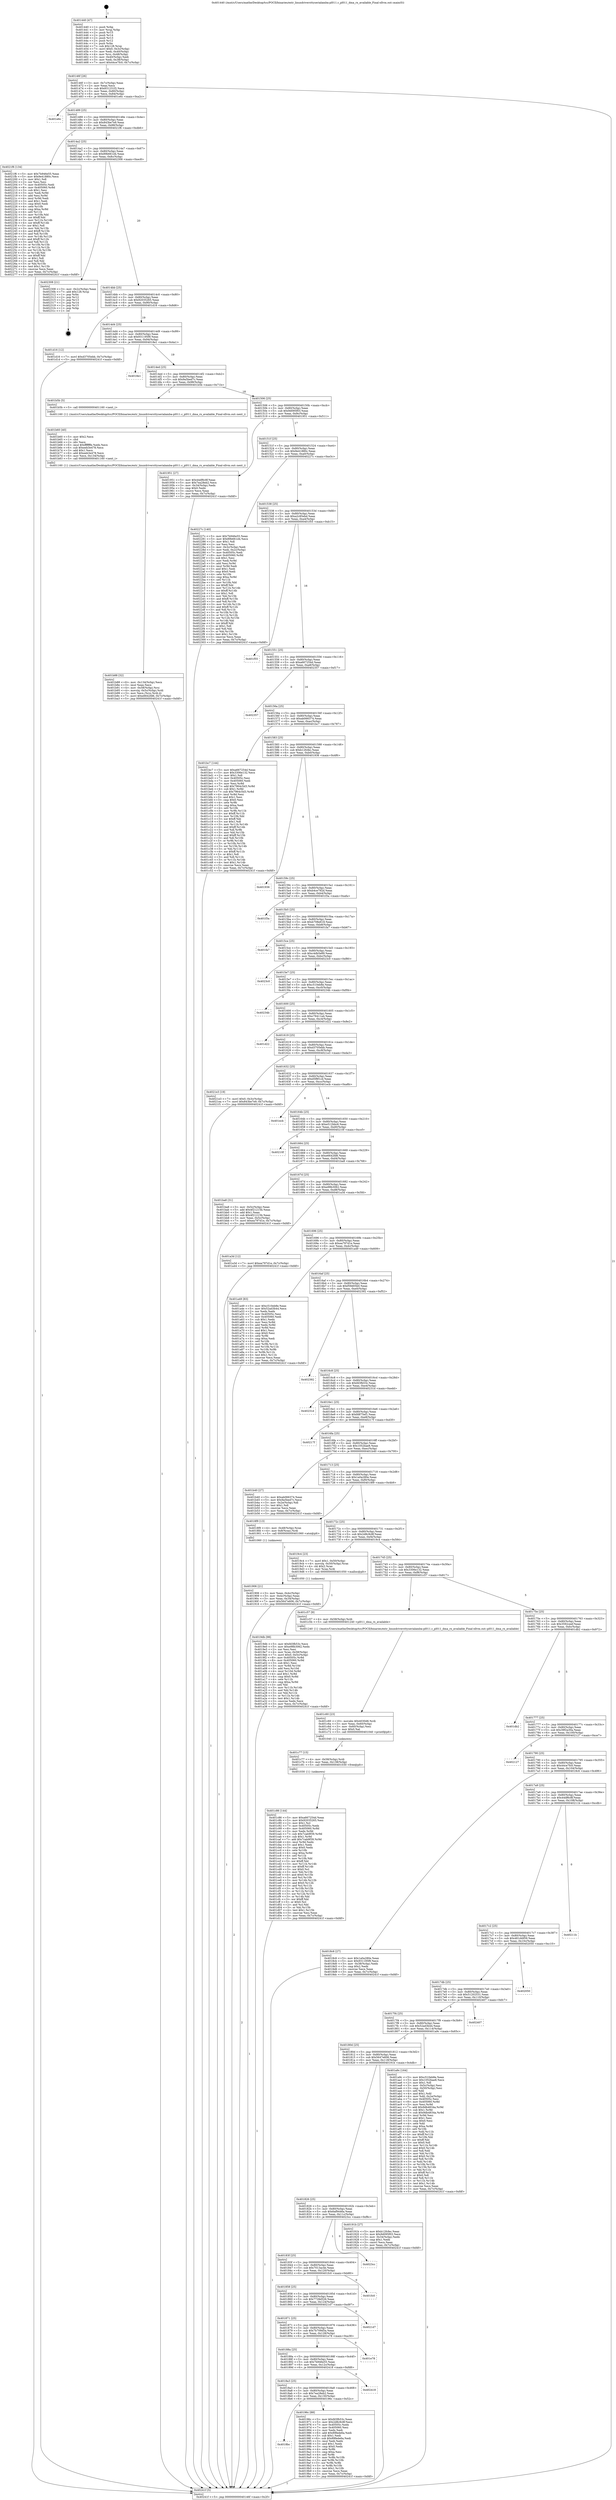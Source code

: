 digraph "0x401440" {
  label = "0x401440 (/mnt/c/Users/mathe/Desktop/tcc/POCII/binaries/extr_linuxdriversttyserialamba-pl011.c_pl011_dma_rx_available_Final-ollvm.out::main(0))"
  labelloc = "t"
  node[shape=record]

  Entry [label="",width=0.3,height=0.3,shape=circle,fillcolor=black,style=filled]
  "0x40146f" [label="{
     0x40146f [26]\l
     | [instrs]\l
     &nbsp;&nbsp;0x40146f \<+3\>: mov -0x7c(%rbp),%eax\l
     &nbsp;&nbsp;0x401472 \<+2\>: mov %eax,%ecx\l
     &nbsp;&nbsp;0x401474 \<+6\>: sub $0x831231f2,%ecx\l
     &nbsp;&nbsp;0x40147a \<+3\>: mov %eax,-0x80(%rbp)\l
     &nbsp;&nbsp;0x40147d \<+6\>: mov %ecx,-0x84(%rbp)\l
     &nbsp;&nbsp;0x401483 \<+6\>: je 0000000000401e6c \<main+0xa2c\>\l
  }"]
  "0x401e6c" [label="{
     0x401e6c\l
  }", style=dashed]
  "0x401489" [label="{
     0x401489 [25]\l
     | [instrs]\l
     &nbsp;&nbsp;0x401489 \<+5\>: jmp 000000000040148e \<main+0x4e\>\l
     &nbsp;&nbsp;0x40148e \<+3\>: mov -0x80(%rbp),%eax\l
     &nbsp;&nbsp;0x401491 \<+5\>: sub $0x843be7e9,%eax\l
     &nbsp;&nbsp;0x401496 \<+6\>: mov %eax,-0x88(%rbp)\l
     &nbsp;&nbsp;0x40149c \<+6\>: je 00000000004021f6 \<main+0xdb6\>\l
  }"]
  Exit [label="",width=0.3,height=0.3,shape=circle,fillcolor=black,style=filled,peripheries=2]
  "0x4021f6" [label="{
     0x4021f6 [134]\l
     | [instrs]\l
     &nbsp;&nbsp;0x4021f6 \<+5\>: mov $0x7b946e55,%eax\l
     &nbsp;&nbsp;0x4021fb \<+5\>: mov $0x9e41880c,%ecx\l
     &nbsp;&nbsp;0x402200 \<+2\>: mov $0x1,%dl\l
     &nbsp;&nbsp;0x402202 \<+2\>: xor %esi,%esi\l
     &nbsp;&nbsp;0x402204 \<+7\>: mov 0x40505c,%edi\l
     &nbsp;&nbsp;0x40220b \<+8\>: mov 0x405060,%r8d\l
     &nbsp;&nbsp;0x402213 \<+3\>: sub $0x1,%esi\l
     &nbsp;&nbsp;0x402216 \<+3\>: mov %edi,%r9d\l
     &nbsp;&nbsp;0x402219 \<+3\>: add %esi,%r9d\l
     &nbsp;&nbsp;0x40221c \<+4\>: imul %r9d,%edi\l
     &nbsp;&nbsp;0x402220 \<+3\>: and $0x1,%edi\l
     &nbsp;&nbsp;0x402223 \<+3\>: cmp $0x0,%edi\l
     &nbsp;&nbsp;0x402226 \<+4\>: sete %r10b\l
     &nbsp;&nbsp;0x40222a \<+4\>: cmp $0xa,%r8d\l
     &nbsp;&nbsp;0x40222e \<+4\>: setl %r11b\l
     &nbsp;&nbsp;0x402232 \<+3\>: mov %r10b,%bl\l
     &nbsp;&nbsp;0x402235 \<+3\>: xor $0xff,%bl\l
     &nbsp;&nbsp;0x402238 \<+3\>: mov %r11b,%r14b\l
     &nbsp;&nbsp;0x40223b \<+4\>: xor $0xff,%r14b\l
     &nbsp;&nbsp;0x40223f \<+3\>: xor $0x1,%dl\l
     &nbsp;&nbsp;0x402242 \<+3\>: mov %bl,%r15b\l
     &nbsp;&nbsp;0x402245 \<+4\>: and $0xff,%r15b\l
     &nbsp;&nbsp;0x402249 \<+3\>: and %dl,%r10b\l
     &nbsp;&nbsp;0x40224c \<+3\>: mov %r14b,%r12b\l
     &nbsp;&nbsp;0x40224f \<+4\>: and $0xff,%r12b\l
     &nbsp;&nbsp;0x402253 \<+3\>: and %dl,%r11b\l
     &nbsp;&nbsp;0x402256 \<+3\>: or %r10b,%r15b\l
     &nbsp;&nbsp;0x402259 \<+3\>: or %r11b,%r12b\l
     &nbsp;&nbsp;0x40225c \<+3\>: xor %r12b,%r15b\l
     &nbsp;&nbsp;0x40225f \<+3\>: or %r14b,%bl\l
     &nbsp;&nbsp;0x402262 \<+3\>: xor $0xff,%bl\l
     &nbsp;&nbsp;0x402265 \<+3\>: or $0x1,%dl\l
     &nbsp;&nbsp;0x402268 \<+2\>: and %dl,%bl\l
     &nbsp;&nbsp;0x40226a \<+3\>: or %bl,%r15b\l
     &nbsp;&nbsp;0x40226d \<+4\>: test $0x1,%r15b\l
     &nbsp;&nbsp;0x402271 \<+3\>: cmovne %ecx,%eax\l
     &nbsp;&nbsp;0x402274 \<+3\>: mov %eax,-0x7c(%rbp)\l
     &nbsp;&nbsp;0x402277 \<+5\>: jmp 000000000040241f \<main+0xfdf\>\l
  }"]
  "0x4014a2" [label="{
     0x4014a2 [25]\l
     | [instrs]\l
     &nbsp;&nbsp;0x4014a2 \<+5\>: jmp 00000000004014a7 \<main+0x67\>\l
     &nbsp;&nbsp;0x4014a7 \<+3\>: mov -0x80(%rbp),%eax\l
     &nbsp;&nbsp;0x4014aa \<+5\>: sub $0x89b661d4,%eax\l
     &nbsp;&nbsp;0x4014af \<+6\>: mov %eax,-0x8c(%rbp)\l
     &nbsp;&nbsp;0x4014b5 \<+6\>: je 0000000000402308 \<main+0xec8\>\l
  }"]
  "0x401c86" [label="{
     0x401c86 [144]\l
     | [instrs]\l
     &nbsp;&nbsp;0x401c86 \<+5\>: mov $0xa667254d,%eax\l
     &nbsp;&nbsp;0x401c8b \<+5\>: mov $0x92035265,%esi\l
     &nbsp;&nbsp;0x401c90 \<+2\>: mov $0x1,%cl\l
     &nbsp;&nbsp;0x401c92 \<+7\>: mov 0x40505c,%edx\l
     &nbsp;&nbsp;0x401c99 \<+8\>: mov 0x405060,%r8d\l
     &nbsp;&nbsp;0x401ca1 \<+3\>: mov %edx,%r9d\l
     &nbsp;&nbsp;0x401ca4 \<+7\>: sub $0x7cab9f39,%r9d\l
     &nbsp;&nbsp;0x401cab \<+4\>: sub $0x1,%r9d\l
     &nbsp;&nbsp;0x401caf \<+7\>: add $0x7cab9f39,%r9d\l
     &nbsp;&nbsp;0x401cb6 \<+4\>: imul %r9d,%edx\l
     &nbsp;&nbsp;0x401cba \<+3\>: and $0x1,%edx\l
     &nbsp;&nbsp;0x401cbd \<+3\>: cmp $0x0,%edx\l
     &nbsp;&nbsp;0x401cc0 \<+4\>: sete %r10b\l
     &nbsp;&nbsp;0x401cc4 \<+4\>: cmp $0xa,%r8d\l
     &nbsp;&nbsp;0x401cc8 \<+4\>: setl %r11b\l
     &nbsp;&nbsp;0x401ccc \<+3\>: mov %r10b,%bl\l
     &nbsp;&nbsp;0x401ccf \<+3\>: xor $0xff,%bl\l
     &nbsp;&nbsp;0x401cd2 \<+3\>: mov %r11b,%r14b\l
     &nbsp;&nbsp;0x401cd5 \<+4\>: xor $0xff,%r14b\l
     &nbsp;&nbsp;0x401cd9 \<+3\>: xor $0x0,%cl\l
     &nbsp;&nbsp;0x401cdc \<+3\>: mov %bl,%r15b\l
     &nbsp;&nbsp;0x401cdf \<+4\>: and $0x0,%r15b\l
     &nbsp;&nbsp;0x401ce3 \<+3\>: and %cl,%r10b\l
     &nbsp;&nbsp;0x401ce6 \<+3\>: mov %r14b,%r12b\l
     &nbsp;&nbsp;0x401ce9 \<+4\>: and $0x0,%r12b\l
     &nbsp;&nbsp;0x401ced \<+3\>: and %cl,%r11b\l
     &nbsp;&nbsp;0x401cf0 \<+3\>: or %r10b,%r15b\l
     &nbsp;&nbsp;0x401cf3 \<+3\>: or %r11b,%r12b\l
     &nbsp;&nbsp;0x401cf6 \<+3\>: xor %r12b,%r15b\l
     &nbsp;&nbsp;0x401cf9 \<+3\>: or %r14b,%bl\l
     &nbsp;&nbsp;0x401cfc \<+3\>: xor $0xff,%bl\l
     &nbsp;&nbsp;0x401cff \<+3\>: or $0x0,%cl\l
     &nbsp;&nbsp;0x401d02 \<+2\>: and %cl,%bl\l
     &nbsp;&nbsp;0x401d04 \<+3\>: or %bl,%r15b\l
     &nbsp;&nbsp;0x401d07 \<+4\>: test $0x1,%r15b\l
     &nbsp;&nbsp;0x401d0b \<+3\>: cmovne %esi,%eax\l
     &nbsp;&nbsp;0x401d0e \<+3\>: mov %eax,-0x7c(%rbp)\l
     &nbsp;&nbsp;0x401d11 \<+5\>: jmp 000000000040241f \<main+0xfdf\>\l
  }"]
  "0x402308" [label="{
     0x402308 [21]\l
     | [instrs]\l
     &nbsp;&nbsp;0x402308 \<+3\>: mov -0x2c(%rbp),%eax\l
     &nbsp;&nbsp;0x40230b \<+7\>: add $0x128,%rsp\l
     &nbsp;&nbsp;0x402312 \<+1\>: pop %rbx\l
     &nbsp;&nbsp;0x402313 \<+2\>: pop %r12\l
     &nbsp;&nbsp;0x402315 \<+2\>: pop %r13\l
     &nbsp;&nbsp;0x402317 \<+2\>: pop %r14\l
     &nbsp;&nbsp;0x402319 \<+2\>: pop %r15\l
     &nbsp;&nbsp;0x40231b \<+1\>: pop %rbp\l
     &nbsp;&nbsp;0x40231c \<+1\>: ret\l
  }"]
  "0x4014bb" [label="{
     0x4014bb [25]\l
     | [instrs]\l
     &nbsp;&nbsp;0x4014bb \<+5\>: jmp 00000000004014c0 \<main+0x80\>\l
     &nbsp;&nbsp;0x4014c0 \<+3\>: mov -0x80(%rbp),%eax\l
     &nbsp;&nbsp;0x4014c3 \<+5\>: sub $0x92035265,%eax\l
     &nbsp;&nbsp;0x4014c8 \<+6\>: mov %eax,-0x90(%rbp)\l
     &nbsp;&nbsp;0x4014ce \<+6\>: je 0000000000401d16 \<main+0x8d6\>\l
  }"]
  "0x401c77" [label="{
     0x401c77 [15]\l
     | [instrs]\l
     &nbsp;&nbsp;0x401c77 \<+4\>: mov -0x58(%rbp),%rdi\l
     &nbsp;&nbsp;0x401c7b \<+6\>: mov %eax,-0x138(%rbp)\l
     &nbsp;&nbsp;0x401c81 \<+5\>: call 0000000000401030 \<free@plt\>\l
     | [calls]\l
     &nbsp;&nbsp;0x401030 \{1\} (unknown)\l
  }"]
  "0x401d16" [label="{
     0x401d16 [12]\l
     | [instrs]\l
     &nbsp;&nbsp;0x401d16 \<+7\>: movl $0xd3705ebb,-0x7c(%rbp)\l
     &nbsp;&nbsp;0x401d1d \<+5\>: jmp 000000000040241f \<main+0xfdf\>\l
  }"]
  "0x4014d4" [label="{
     0x4014d4 [25]\l
     | [instrs]\l
     &nbsp;&nbsp;0x4014d4 \<+5\>: jmp 00000000004014d9 \<main+0x99\>\l
     &nbsp;&nbsp;0x4014d9 \<+3\>: mov -0x80(%rbp),%eax\l
     &nbsp;&nbsp;0x4014dc \<+5\>: sub $0x931195f9,%eax\l
     &nbsp;&nbsp;0x4014e1 \<+6\>: mov %eax,-0x94(%rbp)\l
     &nbsp;&nbsp;0x4014e7 \<+6\>: je 00000000004018e1 \<main+0x4a1\>\l
  }"]
  "0x401c60" [label="{
     0x401c60 [23]\l
     | [instrs]\l
     &nbsp;&nbsp;0x401c60 \<+10\>: movabs $0x4030d6,%rdi\l
     &nbsp;&nbsp;0x401c6a \<+3\>: mov %eax,-0x60(%rbp)\l
     &nbsp;&nbsp;0x401c6d \<+3\>: mov -0x60(%rbp),%esi\l
     &nbsp;&nbsp;0x401c70 \<+2\>: mov $0x0,%al\l
     &nbsp;&nbsp;0x401c72 \<+5\>: call 0000000000401040 \<printf@plt\>\l
     | [calls]\l
     &nbsp;&nbsp;0x401040 \{1\} (unknown)\l
  }"]
  "0x4018e1" [label="{
     0x4018e1\l
  }", style=dashed]
  "0x4014ed" [label="{
     0x4014ed [25]\l
     | [instrs]\l
     &nbsp;&nbsp;0x4014ed \<+5\>: jmp 00000000004014f2 \<main+0xb2\>\l
     &nbsp;&nbsp;0x4014f2 \<+3\>: mov -0x80(%rbp),%eax\l
     &nbsp;&nbsp;0x4014f5 \<+5\>: sub $0x9a5bed7c,%eax\l
     &nbsp;&nbsp;0x4014fa \<+6\>: mov %eax,-0x98(%rbp)\l
     &nbsp;&nbsp;0x401500 \<+6\>: je 0000000000401b5b \<main+0x71b\>\l
  }"]
  "0x401b88" [label="{
     0x401b88 [32]\l
     | [instrs]\l
     &nbsp;&nbsp;0x401b88 \<+6\>: mov -0x134(%rbp),%ecx\l
     &nbsp;&nbsp;0x401b8e \<+3\>: imul %eax,%ecx\l
     &nbsp;&nbsp;0x401b91 \<+4\>: mov -0x58(%rbp),%rsi\l
     &nbsp;&nbsp;0x401b95 \<+4\>: movslq -0x5c(%rbp),%rdi\l
     &nbsp;&nbsp;0x401b99 \<+3\>: mov %ecx,(%rsi,%rdi,4)\l
     &nbsp;&nbsp;0x401b9c \<+7\>: movl $0xe6642fd6,-0x7c(%rbp)\l
     &nbsp;&nbsp;0x401ba3 \<+5\>: jmp 000000000040241f \<main+0xfdf\>\l
  }"]
  "0x401b5b" [label="{
     0x401b5b [5]\l
     | [instrs]\l
     &nbsp;&nbsp;0x401b5b \<+5\>: call 0000000000401160 \<next_i\>\l
     | [calls]\l
     &nbsp;&nbsp;0x401160 \{1\} (/mnt/c/Users/mathe/Desktop/tcc/POCII/binaries/extr_linuxdriversttyserialamba-pl011.c_pl011_dma_rx_available_Final-ollvm.out::next_i)\l
  }"]
  "0x401506" [label="{
     0x401506 [25]\l
     | [instrs]\l
     &nbsp;&nbsp;0x401506 \<+5\>: jmp 000000000040150b \<main+0xcb\>\l
     &nbsp;&nbsp;0x40150b \<+3\>: mov -0x80(%rbp),%eax\l
     &nbsp;&nbsp;0x40150e \<+5\>: sub $0x9d095f03,%eax\l
     &nbsp;&nbsp;0x401513 \<+6\>: mov %eax,-0x9c(%rbp)\l
     &nbsp;&nbsp;0x401519 \<+6\>: je 0000000000401951 \<main+0x511\>\l
  }"]
  "0x401b60" [label="{
     0x401b60 [40]\l
     | [instrs]\l
     &nbsp;&nbsp;0x401b60 \<+5\>: mov $0x2,%ecx\l
     &nbsp;&nbsp;0x401b65 \<+1\>: cltd\l
     &nbsp;&nbsp;0x401b66 \<+2\>: idiv %ecx\l
     &nbsp;&nbsp;0x401b68 \<+6\>: imul $0xfffffffe,%edx,%ecx\l
     &nbsp;&nbsp;0x401b6e \<+6\>: sub $0xeeb3e478,%ecx\l
     &nbsp;&nbsp;0x401b74 \<+3\>: add $0x1,%ecx\l
     &nbsp;&nbsp;0x401b77 \<+6\>: add $0xeeb3e478,%ecx\l
     &nbsp;&nbsp;0x401b7d \<+6\>: mov %ecx,-0x134(%rbp)\l
     &nbsp;&nbsp;0x401b83 \<+5\>: call 0000000000401160 \<next_i\>\l
     | [calls]\l
     &nbsp;&nbsp;0x401160 \{1\} (/mnt/c/Users/mathe/Desktop/tcc/POCII/binaries/extr_linuxdriversttyserialamba-pl011.c_pl011_dma_rx_available_Final-ollvm.out::next_i)\l
  }"]
  "0x401951" [label="{
     0x401951 [27]\l
     | [instrs]\l
     &nbsp;&nbsp;0x401951 \<+5\>: mov $0x44df6c8f,%eax\l
     &nbsp;&nbsp;0x401956 \<+5\>: mov $0x7ea28eb2,%ecx\l
     &nbsp;&nbsp;0x40195b \<+3\>: mov -0x34(%rbp),%edx\l
     &nbsp;&nbsp;0x40195e \<+3\>: cmp $0x0,%edx\l
     &nbsp;&nbsp;0x401961 \<+3\>: cmove %ecx,%eax\l
     &nbsp;&nbsp;0x401964 \<+3\>: mov %eax,-0x7c(%rbp)\l
     &nbsp;&nbsp;0x401967 \<+5\>: jmp 000000000040241f \<main+0xfdf\>\l
  }"]
  "0x40151f" [label="{
     0x40151f [25]\l
     | [instrs]\l
     &nbsp;&nbsp;0x40151f \<+5\>: jmp 0000000000401524 \<main+0xe4\>\l
     &nbsp;&nbsp;0x401524 \<+3\>: mov -0x80(%rbp),%eax\l
     &nbsp;&nbsp;0x401527 \<+5\>: sub $0x9e41880c,%eax\l
     &nbsp;&nbsp;0x40152c \<+6\>: mov %eax,-0xa0(%rbp)\l
     &nbsp;&nbsp;0x401532 \<+6\>: je 000000000040227c \<main+0xe3c\>\l
  }"]
  "0x4019db" [label="{
     0x4019db [98]\l
     | [instrs]\l
     &nbsp;&nbsp;0x4019db \<+5\>: mov $0xfd3fb53c,%ecx\l
     &nbsp;&nbsp;0x4019e0 \<+5\>: mov $0xe98b3062,%edx\l
     &nbsp;&nbsp;0x4019e5 \<+2\>: xor %esi,%esi\l
     &nbsp;&nbsp;0x4019e7 \<+4\>: mov %rax,-0x58(%rbp)\l
     &nbsp;&nbsp;0x4019eb \<+7\>: movl $0x0,-0x5c(%rbp)\l
     &nbsp;&nbsp;0x4019f2 \<+8\>: mov 0x40505c,%r8d\l
     &nbsp;&nbsp;0x4019fa \<+8\>: mov 0x405060,%r9d\l
     &nbsp;&nbsp;0x401a02 \<+3\>: sub $0x1,%esi\l
     &nbsp;&nbsp;0x401a05 \<+3\>: mov %r8d,%r10d\l
     &nbsp;&nbsp;0x401a08 \<+3\>: add %esi,%r10d\l
     &nbsp;&nbsp;0x401a0b \<+4\>: imul %r10d,%r8d\l
     &nbsp;&nbsp;0x401a0f \<+4\>: and $0x1,%r8d\l
     &nbsp;&nbsp;0x401a13 \<+4\>: cmp $0x0,%r8d\l
     &nbsp;&nbsp;0x401a17 \<+4\>: sete %r11b\l
     &nbsp;&nbsp;0x401a1b \<+4\>: cmp $0xa,%r9d\l
     &nbsp;&nbsp;0x401a1f \<+3\>: setl %bl\l
     &nbsp;&nbsp;0x401a22 \<+3\>: mov %r11b,%r14b\l
     &nbsp;&nbsp;0x401a25 \<+3\>: and %bl,%r14b\l
     &nbsp;&nbsp;0x401a28 \<+3\>: xor %bl,%r11b\l
     &nbsp;&nbsp;0x401a2b \<+3\>: or %r11b,%r14b\l
     &nbsp;&nbsp;0x401a2e \<+4\>: test $0x1,%r14b\l
     &nbsp;&nbsp;0x401a32 \<+3\>: cmovne %edx,%ecx\l
     &nbsp;&nbsp;0x401a35 \<+3\>: mov %ecx,-0x7c(%rbp)\l
     &nbsp;&nbsp;0x401a38 \<+5\>: jmp 000000000040241f \<main+0xfdf\>\l
  }"]
  "0x40227c" [label="{
     0x40227c [140]\l
     | [instrs]\l
     &nbsp;&nbsp;0x40227c \<+5\>: mov $0x7b946e55,%eax\l
     &nbsp;&nbsp;0x402281 \<+5\>: mov $0x89b661d4,%ecx\l
     &nbsp;&nbsp;0x402286 \<+2\>: mov $0x1,%dl\l
     &nbsp;&nbsp;0x402288 \<+2\>: xor %esi,%esi\l
     &nbsp;&nbsp;0x40228a \<+3\>: mov -0x3c(%rbp),%edi\l
     &nbsp;&nbsp;0x40228d \<+3\>: mov %edi,-0x2c(%rbp)\l
     &nbsp;&nbsp;0x402290 \<+7\>: mov 0x40505c,%edi\l
     &nbsp;&nbsp;0x402297 \<+8\>: mov 0x405060,%r8d\l
     &nbsp;&nbsp;0x40229f \<+3\>: sub $0x1,%esi\l
     &nbsp;&nbsp;0x4022a2 \<+3\>: mov %edi,%r9d\l
     &nbsp;&nbsp;0x4022a5 \<+3\>: add %esi,%r9d\l
     &nbsp;&nbsp;0x4022a8 \<+4\>: imul %r9d,%edi\l
     &nbsp;&nbsp;0x4022ac \<+3\>: and $0x1,%edi\l
     &nbsp;&nbsp;0x4022af \<+3\>: cmp $0x0,%edi\l
     &nbsp;&nbsp;0x4022b2 \<+4\>: sete %r10b\l
     &nbsp;&nbsp;0x4022b6 \<+4\>: cmp $0xa,%r8d\l
     &nbsp;&nbsp;0x4022ba \<+4\>: setl %r11b\l
     &nbsp;&nbsp;0x4022be \<+3\>: mov %r10b,%bl\l
     &nbsp;&nbsp;0x4022c1 \<+3\>: xor $0xff,%bl\l
     &nbsp;&nbsp;0x4022c4 \<+3\>: mov %r11b,%r14b\l
     &nbsp;&nbsp;0x4022c7 \<+4\>: xor $0xff,%r14b\l
     &nbsp;&nbsp;0x4022cb \<+3\>: xor $0x1,%dl\l
     &nbsp;&nbsp;0x4022ce \<+3\>: mov %bl,%r15b\l
     &nbsp;&nbsp;0x4022d1 \<+4\>: and $0xff,%r15b\l
     &nbsp;&nbsp;0x4022d5 \<+3\>: and %dl,%r10b\l
     &nbsp;&nbsp;0x4022d8 \<+3\>: mov %r14b,%r12b\l
     &nbsp;&nbsp;0x4022db \<+4\>: and $0xff,%r12b\l
     &nbsp;&nbsp;0x4022df \<+3\>: and %dl,%r11b\l
     &nbsp;&nbsp;0x4022e2 \<+3\>: or %r10b,%r15b\l
     &nbsp;&nbsp;0x4022e5 \<+3\>: or %r11b,%r12b\l
     &nbsp;&nbsp;0x4022e8 \<+3\>: xor %r12b,%r15b\l
     &nbsp;&nbsp;0x4022eb \<+3\>: or %r14b,%bl\l
     &nbsp;&nbsp;0x4022ee \<+3\>: xor $0xff,%bl\l
     &nbsp;&nbsp;0x4022f1 \<+3\>: or $0x1,%dl\l
     &nbsp;&nbsp;0x4022f4 \<+2\>: and %dl,%bl\l
     &nbsp;&nbsp;0x4022f6 \<+3\>: or %bl,%r15b\l
     &nbsp;&nbsp;0x4022f9 \<+4\>: test $0x1,%r15b\l
     &nbsp;&nbsp;0x4022fd \<+3\>: cmovne %ecx,%eax\l
     &nbsp;&nbsp;0x402300 \<+3\>: mov %eax,-0x7c(%rbp)\l
     &nbsp;&nbsp;0x402303 \<+5\>: jmp 000000000040241f \<main+0xfdf\>\l
  }"]
  "0x401538" [label="{
     0x401538 [25]\l
     | [instrs]\l
     &nbsp;&nbsp;0x401538 \<+5\>: jmp 000000000040153d \<main+0xfd\>\l
     &nbsp;&nbsp;0x40153d \<+3\>: mov -0x80(%rbp),%eax\l
     &nbsp;&nbsp;0x401540 \<+5\>: sub $0xa2c85ebd,%eax\l
     &nbsp;&nbsp;0x401545 \<+6\>: mov %eax,-0xa4(%rbp)\l
     &nbsp;&nbsp;0x40154b \<+6\>: je 0000000000401f55 \<main+0xb15\>\l
  }"]
  "0x4018bc" [label="{
     0x4018bc\l
  }", style=dashed]
  "0x401f55" [label="{
     0x401f55\l
  }", style=dashed]
  "0x401551" [label="{
     0x401551 [25]\l
     | [instrs]\l
     &nbsp;&nbsp;0x401551 \<+5\>: jmp 0000000000401556 \<main+0x116\>\l
     &nbsp;&nbsp;0x401556 \<+3\>: mov -0x80(%rbp),%eax\l
     &nbsp;&nbsp;0x401559 \<+5\>: sub $0xa667254d,%eax\l
     &nbsp;&nbsp;0x40155e \<+6\>: mov %eax,-0xa8(%rbp)\l
     &nbsp;&nbsp;0x401564 \<+6\>: je 0000000000402357 \<main+0xf17\>\l
  }"]
  "0x40196c" [label="{
     0x40196c [88]\l
     | [instrs]\l
     &nbsp;&nbsp;0x40196c \<+5\>: mov $0xfd3fb53c,%eax\l
     &nbsp;&nbsp;0x401971 \<+5\>: mov $0x2d8c9c8f,%ecx\l
     &nbsp;&nbsp;0x401976 \<+7\>: mov 0x40505c,%edx\l
     &nbsp;&nbsp;0x40197d \<+7\>: mov 0x405060,%esi\l
     &nbsp;&nbsp;0x401984 \<+2\>: mov %edx,%edi\l
     &nbsp;&nbsp;0x401986 \<+6\>: add $0x89fede6a,%edi\l
     &nbsp;&nbsp;0x40198c \<+3\>: sub $0x1,%edi\l
     &nbsp;&nbsp;0x40198f \<+6\>: sub $0x89fede6a,%edi\l
     &nbsp;&nbsp;0x401995 \<+3\>: imul %edi,%edx\l
     &nbsp;&nbsp;0x401998 \<+3\>: and $0x1,%edx\l
     &nbsp;&nbsp;0x40199b \<+3\>: cmp $0x0,%edx\l
     &nbsp;&nbsp;0x40199e \<+4\>: sete %r8b\l
     &nbsp;&nbsp;0x4019a2 \<+3\>: cmp $0xa,%esi\l
     &nbsp;&nbsp;0x4019a5 \<+4\>: setl %r9b\l
     &nbsp;&nbsp;0x4019a9 \<+3\>: mov %r8b,%r10b\l
     &nbsp;&nbsp;0x4019ac \<+3\>: and %r9b,%r10b\l
     &nbsp;&nbsp;0x4019af \<+3\>: xor %r9b,%r8b\l
     &nbsp;&nbsp;0x4019b2 \<+3\>: or %r8b,%r10b\l
     &nbsp;&nbsp;0x4019b5 \<+4\>: test $0x1,%r10b\l
     &nbsp;&nbsp;0x4019b9 \<+3\>: cmovne %ecx,%eax\l
     &nbsp;&nbsp;0x4019bc \<+3\>: mov %eax,-0x7c(%rbp)\l
     &nbsp;&nbsp;0x4019bf \<+5\>: jmp 000000000040241f \<main+0xfdf\>\l
  }"]
  "0x402357" [label="{
     0x402357\l
  }", style=dashed]
  "0x40156a" [label="{
     0x40156a [25]\l
     | [instrs]\l
     &nbsp;&nbsp;0x40156a \<+5\>: jmp 000000000040156f \<main+0x12f\>\l
     &nbsp;&nbsp;0x40156f \<+3\>: mov -0x80(%rbp),%eax\l
     &nbsp;&nbsp;0x401572 \<+5\>: sub $0xab066374,%eax\l
     &nbsp;&nbsp;0x401577 \<+6\>: mov %eax,-0xac(%rbp)\l
     &nbsp;&nbsp;0x40157d \<+6\>: je 0000000000401bc7 \<main+0x787\>\l
  }"]
  "0x4018a3" [label="{
     0x4018a3 [25]\l
     | [instrs]\l
     &nbsp;&nbsp;0x4018a3 \<+5\>: jmp 00000000004018a8 \<main+0x468\>\l
     &nbsp;&nbsp;0x4018a8 \<+3\>: mov -0x80(%rbp),%eax\l
     &nbsp;&nbsp;0x4018ab \<+5\>: sub $0x7ea28eb2,%eax\l
     &nbsp;&nbsp;0x4018b0 \<+6\>: mov %eax,-0x130(%rbp)\l
     &nbsp;&nbsp;0x4018b6 \<+6\>: je 000000000040196c \<main+0x52c\>\l
  }"]
  "0x401bc7" [label="{
     0x401bc7 [144]\l
     | [instrs]\l
     &nbsp;&nbsp;0x401bc7 \<+5\>: mov $0xa667254d,%eax\l
     &nbsp;&nbsp;0x401bcc \<+5\>: mov $0x3306e132,%ecx\l
     &nbsp;&nbsp;0x401bd1 \<+2\>: mov $0x1,%dl\l
     &nbsp;&nbsp;0x401bd3 \<+7\>: mov 0x40505c,%esi\l
     &nbsp;&nbsp;0x401bda \<+7\>: mov 0x405060,%edi\l
     &nbsp;&nbsp;0x401be1 \<+3\>: mov %esi,%r8d\l
     &nbsp;&nbsp;0x401be4 \<+7\>: add $0x7964c5d3,%r8d\l
     &nbsp;&nbsp;0x401beb \<+4\>: sub $0x1,%r8d\l
     &nbsp;&nbsp;0x401bef \<+7\>: sub $0x7964c5d3,%r8d\l
     &nbsp;&nbsp;0x401bf6 \<+4\>: imul %r8d,%esi\l
     &nbsp;&nbsp;0x401bfa \<+3\>: and $0x1,%esi\l
     &nbsp;&nbsp;0x401bfd \<+3\>: cmp $0x0,%esi\l
     &nbsp;&nbsp;0x401c00 \<+4\>: sete %r9b\l
     &nbsp;&nbsp;0x401c04 \<+3\>: cmp $0xa,%edi\l
     &nbsp;&nbsp;0x401c07 \<+4\>: setl %r10b\l
     &nbsp;&nbsp;0x401c0b \<+3\>: mov %r9b,%r11b\l
     &nbsp;&nbsp;0x401c0e \<+4\>: xor $0xff,%r11b\l
     &nbsp;&nbsp;0x401c12 \<+3\>: mov %r10b,%bl\l
     &nbsp;&nbsp;0x401c15 \<+3\>: xor $0xff,%bl\l
     &nbsp;&nbsp;0x401c18 \<+3\>: xor $0x1,%dl\l
     &nbsp;&nbsp;0x401c1b \<+3\>: mov %r11b,%r14b\l
     &nbsp;&nbsp;0x401c1e \<+4\>: and $0xff,%r14b\l
     &nbsp;&nbsp;0x401c22 \<+3\>: and %dl,%r9b\l
     &nbsp;&nbsp;0x401c25 \<+3\>: mov %bl,%r15b\l
     &nbsp;&nbsp;0x401c28 \<+4\>: and $0xff,%r15b\l
     &nbsp;&nbsp;0x401c2c \<+3\>: and %dl,%r10b\l
     &nbsp;&nbsp;0x401c2f \<+3\>: or %r9b,%r14b\l
     &nbsp;&nbsp;0x401c32 \<+3\>: or %r10b,%r15b\l
     &nbsp;&nbsp;0x401c35 \<+3\>: xor %r15b,%r14b\l
     &nbsp;&nbsp;0x401c38 \<+3\>: or %bl,%r11b\l
     &nbsp;&nbsp;0x401c3b \<+4\>: xor $0xff,%r11b\l
     &nbsp;&nbsp;0x401c3f \<+3\>: or $0x1,%dl\l
     &nbsp;&nbsp;0x401c42 \<+3\>: and %dl,%r11b\l
     &nbsp;&nbsp;0x401c45 \<+3\>: or %r11b,%r14b\l
     &nbsp;&nbsp;0x401c48 \<+4\>: test $0x1,%r14b\l
     &nbsp;&nbsp;0x401c4c \<+3\>: cmovne %ecx,%eax\l
     &nbsp;&nbsp;0x401c4f \<+3\>: mov %eax,-0x7c(%rbp)\l
     &nbsp;&nbsp;0x401c52 \<+5\>: jmp 000000000040241f \<main+0xfdf\>\l
  }"]
  "0x401583" [label="{
     0x401583 [25]\l
     | [instrs]\l
     &nbsp;&nbsp;0x401583 \<+5\>: jmp 0000000000401588 \<main+0x148\>\l
     &nbsp;&nbsp;0x401588 \<+3\>: mov -0x80(%rbp),%eax\l
     &nbsp;&nbsp;0x40158b \<+5\>: sub $0xb12fcfec,%eax\l
     &nbsp;&nbsp;0x401590 \<+6\>: mov %eax,-0xb0(%rbp)\l
     &nbsp;&nbsp;0x401596 \<+6\>: je 0000000000401936 \<main+0x4f6\>\l
  }"]
  "0x402418" [label="{
     0x402418\l
  }", style=dashed]
  "0x401936" [label="{
     0x401936\l
  }", style=dashed]
  "0x40159c" [label="{
     0x40159c [25]\l
     | [instrs]\l
     &nbsp;&nbsp;0x40159c \<+5\>: jmp 00000000004015a1 \<main+0x161\>\l
     &nbsp;&nbsp;0x4015a1 \<+3\>: mov -0x80(%rbp),%eax\l
     &nbsp;&nbsp;0x4015a4 \<+5\>: sub $0xb4ce792d,%eax\l
     &nbsp;&nbsp;0x4015a9 \<+6\>: mov %eax,-0xb4(%rbp)\l
     &nbsp;&nbsp;0x4015af \<+6\>: je 0000000000401f3a \<main+0xafa\>\l
  }"]
  "0x40188a" [label="{
     0x40188a [25]\l
     | [instrs]\l
     &nbsp;&nbsp;0x40188a \<+5\>: jmp 000000000040188f \<main+0x44f\>\l
     &nbsp;&nbsp;0x40188f \<+3\>: mov -0x80(%rbp),%eax\l
     &nbsp;&nbsp;0x401892 \<+5\>: sub $0x7b946e55,%eax\l
     &nbsp;&nbsp;0x401897 \<+6\>: mov %eax,-0x12c(%rbp)\l
     &nbsp;&nbsp;0x40189d \<+6\>: je 0000000000402418 \<main+0xfd8\>\l
  }"]
  "0x401f3a" [label="{
     0x401f3a\l
  }", style=dashed]
  "0x4015b5" [label="{
     0x4015b5 [25]\l
     | [instrs]\l
     &nbsp;&nbsp;0x4015b5 \<+5\>: jmp 00000000004015ba \<main+0x17a\>\l
     &nbsp;&nbsp;0x4015ba \<+3\>: mov -0x80(%rbp),%eax\l
     &nbsp;&nbsp;0x4015bd \<+5\>: sub $0xb708e618,%eax\l
     &nbsp;&nbsp;0x4015c2 \<+6\>: mov %eax,-0xb8(%rbp)\l
     &nbsp;&nbsp;0x4015c8 \<+6\>: je 0000000000401fa7 \<main+0xb67\>\l
  }"]
  "0x401e78" [label="{
     0x401e78\l
  }", style=dashed]
  "0x401fa7" [label="{
     0x401fa7\l
  }", style=dashed]
  "0x4015ce" [label="{
     0x4015ce [25]\l
     | [instrs]\l
     &nbsp;&nbsp;0x4015ce \<+5\>: jmp 00000000004015d3 \<main+0x193\>\l
     &nbsp;&nbsp;0x4015d3 \<+3\>: mov -0x80(%rbp),%eax\l
     &nbsp;&nbsp;0x4015d6 \<+5\>: sub $0xc4db5e89,%eax\l
     &nbsp;&nbsp;0x4015db \<+6\>: mov %eax,-0xbc(%rbp)\l
     &nbsp;&nbsp;0x4015e1 \<+6\>: je 00000000004023c0 \<main+0xf80\>\l
  }"]
  "0x401871" [label="{
     0x401871 [25]\l
     | [instrs]\l
     &nbsp;&nbsp;0x401871 \<+5\>: jmp 0000000000401876 \<main+0x436\>\l
     &nbsp;&nbsp;0x401876 \<+3\>: mov -0x80(%rbp),%eax\l
     &nbsp;&nbsp;0x401879 \<+5\>: sub $0x7b709d5a,%eax\l
     &nbsp;&nbsp;0x40187e \<+6\>: mov %eax,-0x128(%rbp)\l
     &nbsp;&nbsp;0x401884 \<+6\>: je 0000000000401e78 \<main+0xa38\>\l
  }"]
  "0x4023c0" [label="{
     0x4023c0\l
  }", style=dashed]
  "0x4015e7" [label="{
     0x4015e7 [25]\l
     | [instrs]\l
     &nbsp;&nbsp;0x4015e7 \<+5\>: jmp 00000000004015ec \<main+0x1ac\>\l
     &nbsp;&nbsp;0x4015ec \<+3\>: mov -0x80(%rbp),%eax\l
     &nbsp;&nbsp;0x4015ef \<+5\>: sub $0xc510eb8e,%eax\l
     &nbsp;&nbsp;0x4015f4 \<+6\>: mov %eax,-0xc0(%rbp)\l
     &nbsp;&nbsp;0x4015fa \<+6\>: je 000000000040234b \<main+0xf0b\>\l
  }"]
  "0x4021d7" [label="{
     0x4021d7\l
  }", style=dashed]
  "0x40234b" [label="{
     0x40234b\l
  }", style=dashed]
  "0x401600" [label="{
     0x401600 [25]\l
     | [instrs]\l
     &nbsp;&nbsp;0x401600 \<+5\>: jmp 0000000000401605 \<main+0x1c5\>\l
     &nbsp;&nbsp;0x401605 \<+3\>: mov -0x80(%rbp),%eax\l
     &nbsp;&nbsp;0x401608 \<+5\>: sub $0xc76411a4,%eax\l
     &nbsp;&nbsp;0x40160d \<+6\>: mov %eax,-0xc4(%rbp)\l
     &nbsp;&nbsp;0x401613 \<+6\>: je 0000000000401d22 \<main+0x8e2\>\l
  }"]
  "0x401858" [label="{
     0x401858 [25]\l
     | [instrs]\l
     &nbsp;&nbsp;0x401858 \<+5\>: jmp 000000000040185d \<main+0x41d\>\l
     &nbsp;&nbsp;0x40185d \<+3\>: mov -0x80(%rbp),%eax\l
     &nbsp;&nbsp;0x401860 \<+5\>: sub $0x7728d526,%eax\l
     &nbsp;&nbsp;0x401865 \<+6\>: mov %eax,-0x124(%rbp)\l
     &nbsp;&nbsp;0x40186b \<+6\>: je 00000000004021d7 \<main+0xd97\>\l
  }"]
  "0x401d22" [label="{
     0x401d22\l
  }", style=dashed]
  "0x401619" [label="{
     0x401619 [25]\l
     | [instrs]\l
     &nbsp;&nbsp;0x401619 \<+5\>: jmp 000000000040161e \<main+0x1de\>\l
     &nbsp;&nbsp;0x40161e \<+3\>: mov -0x80(%rbp),%eax\l
     &nbsp;&nbsp;0x401621 \<+5\>: sub $0xd3705ebb,%eax\l
     &nbsp;&nbsp;0x401626 \<+6\>: mov %eax,-0xc8(%rbp)\l
     &nbsp;&nbsp;0x40162c \<+6\>: je 00000000004021e3 \<main+0xda3\>\l
  }"]
  "0x401fc0" [label="{
     0x401fc0\l
  }", style=dashed]
  "0x4021e3" [label="{
     0x4021e3 [19]\l
     | [instrs]\l
     &nbsp;&nbsp;0x4021e3 \<+7\>: movl $0x0,-0x3c(%rbp)\l
     &nbsp;&nbsp;0x4021ea \<+7\>: movl $0x843be7e9,-0x7c(%rbp)\l
     &nbsp;&nbsp;0x4021f1 \<+5\>: jmp 000000000040241f \<main+0xfdf\>\l
  }"]
  "0x401632" [label="{
     0x401632 [25]\l
     | [instrs]\l
     &nbsp;&nbsp;0x401632 \<+5\>: jmp 0000000000401637 \<main+0x1f7\>\l
     &nbsp;&nbsp;0x401637 \<+3\>: mov -0x80(%rbp),%eax\l
     &nbsp;&nbsp;0x40163a \<+5\>: sub $0xd5f8f1cd,%eax\l
     &nbsp;&nbsp;0x40163f \<+6\>: mov %eax,-0xcc(%rbp)\l
     &nbsp;&nbsp;0x401645 \<+6\>: je 0000000000401ecb \<main+0xa8b\>\l
  }"]
  "0x40183f" [label="{
     0x40183f [25]\l
     | [instrs]\l
     &nbsp;&nbsp;0x40183f \<+5\>: jmp 0000000000401844 \<main+0x404\>\l
     &nbsp;&nbsp;0x401844 \<+3\>: mov -0x80(%rbp),%eax\l
     &nbsp;&nbsp;0x401847 \<+5\>: sub $0x7013ac4e,%eax\l
     &nbsp;&nbsp;0x40184c \<+6\>: mov %eax,-0x120(%rbp)\l
     &nbsp;&nbsp;0x401852 \<+6\>: je 0000000000401fc0 \<main+0xb80\>\l
  }"]
  "0x401ecb" [label="{
     0x401ecb\l
  }", style=dashed]
  "0x40164b" [label="{
     0x40164b [25]\l
     | [instrs]\l
     &nbsp;&nbsp;0x40164b \<+5\>: jmp 0000000000401650 \<main+0x210\>\l
     &nbsp;&nbsp;0x401650 \<+3\>: mov -0x80(%rbp),%eax\l
     &nbsp;&nbsp;0x401653 \<+5\>: sub $0xe512bbc6,%eax\l
     &nbsp;&nbsp;0x401658 \<+6\>: mov %eax,-0xd0(%rbp)\l
     &nbsp;&nbsp;0x40165e \<+6\>: je 000000000040210f \<main+0xccf\>\l
  }"]
  "0x4023cc" [label="{
     0x4023cc\l
  }", style=dashed]
  "0x40210f" [label="{
     0x40210f\l
  }", style=dashed]
  "0x401664" [label="{
     0x401664 [25]\l
     | [instrs]\l
     &nbsp;&nbsp;0x401664 \<+5\>: jmp 0000000000401669 \<main+0x229\>\l
     &nbsp;&nbsp;0x401669 \<+3\>: mov -0x80(%rbp),%eax\l
     &nbsp;&nbsp;0x40166c \<+5\>: sub $0xe6642fd6,%eax\l
     &nbsp;&nbsp;0x401671 \<+6\>: mov %eax,-0xd4(%rbp)\l
     &nbsp;&nbsp;0x401677 \<+6\>: je 0000000000401ba8 \<main+0x768\>\l
  }"]
  "0x401826" [label="{
     0x401826 [25]\l
     | [instrs]\l
     &nbsp;&nbsp;0x401826 \<+5\>: jmp 000000000040182b \<main+0x3eb\>\l
     &nbsp;&nbsp;0x40182b \<+3\>: mov -0x80(%rbp),%eax\l
     &nbsp;&nbsp;0x40182e \<+5\>: sub $0x6af9446a,%eax\l
     &nbsp;&nbsp;0x401833 \<+6\>: mov %eax,-0x11c(%rbp)\l
     &nbsp;&nbsp;0x401839 \<+6\>: je 00000000004023cc \<main+0xf8c\>\l
  }"]
  "0x401ba8" [label="{
     0x401ba8 [31]\l
     | [instrs]\l
     &nbsp;&nbsp;0x401ba8 \<+3\>: mov -0x5c(%rbp),%eax\l
     &nbsp;&nbsp;0x401bab \<+5\>: add $0x4f21215b,%eax\l
     &nbsp;&nbsp;0x401bb0 \<+3\>: add $0x1,%eax\l
     &nbsp;&nbsp;0x401bb3 \<+5\>: sub $0x4f21215b,%eax\l
     &nbsp;&nbsp;0x401bb8 \<+3\>: mov %eax,-0x5c(%rbp)\l
     &nbsp;&nbsp;0x401bbb \<+7\>: movl $0xea797d1e,-0x7c(%rbp)\l
     &nbsp;&nbsp;0x401bc2 \<+5\>: jmp 000000000040241f \<main+0xfdf\>\l
  }"]
  "0x40167d" [label="{
     0x40167d [25]\l
     | [instrs]\l
     &nbsp;&nbsp;0x40167d \<+5\>: jmp 0000000000401682 \<main+0x242\>\l
     &nbsp;&nbsp;0x401682 \<+3\>: mov -0x80(%rbp),%eax\l
     &nbsp;&nbsp;0x401685 \<+5\>: sub $0xe98b3062,%eax\l
     &nbsp;&nbsp;0x40168a \<+6\>: mov %eax,-0xd8(%rbp)\l
     &nbsp;&nbsp;0x401690 \<+6\>: je 0000000000401a3d \<main+0x5fd\>\l
  }"]
  "0x40191b" [label="{
     0x40191b [27]\l
     | [instrs]\l
     &nbsp;&nbsp;0x40191b \<+5\>: mov $0xb12fcfec,%eax\l
     &nbsp;&nbsp;0x401920 \<+5\>: mov $0x9d095f03,%ecx\l
     &nbsp;&nbsp;0x401925 \<+3\>: mov -0x34(%rbp),%edx\l
     &nbsp;&nbsp;0x401928 \<+3\>: cmp $0x1,%edx\l
     &nbsp;&nbsp;0x40192b \<+3\>: cmovl %ecx,%eax\l
     &nbsp;&nbsp;0x40192e \<+3\>: mov %eax,-0x7c(%rbp)\l
     &nbsp;&nbsp;0x401931 \<+5\>: jmp 000000000040241f \<main+0xfdf\>\l
  }"]
  "0x401a3d" [label="{
     0x401a3d [12]\l
     | [instrs]\l
     &nbsp;&nbsp;0x401a3d \<+7\>: movl $0xea797d1e,-0x7c(%rbp)\l
     &nbsp;&nbsp;0x401a44 \<+5\>: jmp 000000000040241f \<main+0xfdf\>\l
  }"]
  "0x401696" [label="{
     0x401696 [25]\l
     | [instrs]\l
     &nbsp;&nbsp;0x401696 \<+5\>: jmp 000000000040169b \<main+0x25b\>\l
     &nbsp;&nbsp;0x40169b \<+3\>: mov -0x80(%rbp),%eax\l
     &nbsp;&nbsp;0x40169e \<+5\>: sub $0xea797d1e,%eax\l
     &nbsp;&nbsp;0x4016a3 \<+6\>: mov %eax,-0xdc(%rbp)\l
     &nbsp;&nbsp;0x4016a9 \<+6\>: je 0000000000401a49 \<main+0x609\>\l
  }"]
  "0x40180d" [label="{
     0x40180d [25]\l
     | [instrs]\l
     &nbsp;&nbsp;0x40180d \<+5\>: jmp 0000000000401812 \<main+0x3d2\>\l
     &nbsp;&nbsp;0x401812 \<+3\>: mov -0x80(%rbp),%eax\l
     &nbsp;&nbsp;0x401815 \<+5\>: sub $0x5647e606,%eax\l
     &nbsp;&nbsp;0x40181a \<+6\>: mov %eax,-0x118(%rbp)\l
     &nbsp;&nbsp;0x401820 \<+6\>: je 000000000040191b \<main+0x4db\>\l
  }"]
  "0x401a49" [label="{
     0x401a49 [83]\l
     | [instrs]\l
     &nbsp;&nbsp;0x401a49 \<+5\>: mov $0xc510eb8e,%eax\l
     &nbsp;&nbsp;0x401a4e \<+5\>: mov $0x52ad3b44,%ecx\l
     &nbsp;&nbsp;0x401a53 \<+2\>: xor %edx,%edx\l
     &nbsp;&nbsp;0x401a55 \<+7\>: mov 0x40505c,%esi\l
     &nbsp;&nbsp;0x401a5c \<+7\>: mov 0x405060,%edi\l
     &nbsp;&nbsp;0x401a63 \<+3\>: sub $0x1,%edx\l
     &nbsp;&nbsp;0x401a66 \<+3\>: mov %esi,%r8d\l
     &nbsp;&nbsp;0x401a69 \<+3\>: add %edx,%r8d\l
     &nbsp;&nbsp;0x401a6c \<+4\>: imul %r8d,%esi\l
     &nbsp;&nbsp;0x401a70 \<+3\>: and $0x1,%esi\l
     &nbsp;&nbsp;0x401a73 \<+3\>: cmp $0x0,%esi\l
     &nbsp;&nbsp;0x401a76 \<+4\>: sete %r9b\l
     &nbsp;&nbsp;0x401a7a \<+3\>: cmp $0xa,%edi\l
     &nbsp;&nbsp;0x401a7d \<+4\>: setl %r10b\l
     &nbsp;&nbsp;0x401a81 \<+3\>: mov %r9b,%r11b\l
     &nbsp;&nbsp;0x401a84 \<+3\>: and %r10b,%r11b\l
     &nbsp;&nbsp;0x401a87 \<+3\>: xor %r10b,%r9b\l
     &nbsp;&nbsp;0x401a8a \<+3\>: or %r9b,%r11b\l
     &nbsp;&nbsp;0x401a8d \<+4\>: test $0x1,%r11b\l
     &nbsp;&nbsp;0x401a91 \<+3\>: cmovne %ecx,%eax\l
     &nbsp;&nbsp;0x401a94 \<+3\>: mov %eax,-0x7c(%rbp)\l
     &nbsp;&nbsp;0x401a97 \<+5\>: jmp 000000000040241f \<main+0xfdf\>\l
  }"]
  "0x4016af" [label="{
     0x4016af [25]\l
     | [instrs]\l
     &nbsp;&nbsp;0x4016af \<+5\>: jmp 00000000004016b4 \<main+0x274\>\l
     &nbsp;&nbsp;0x4016b4 \<+3\>: mov -0x80(%rbp),%eax\l
     &nbsp;&nbsp;0x4016b7 \<+5\>: sub $0xf59d05b0,%eax\l
     &nbsp;&nbsp;0x4016bc \<+6\>: mov %eax,-0xe0(%rbp)\l
     &nbsp;&nbsp;0x4016c2 \<+6\>: je 0000000000402392 \<main+0xf52\>\l
  }"]
  "0x401a9c" [label="{
     0x401a9c [164]\l
     | [instrs]\l
     &nbsp;&nbsp;0x401a9c \<+5\>: mov $0xc510eb8e,%eax\l
     &nbsp;&nbsp;0x401aa1 \<+5\>: mov $0x1052bae8,%ecx\l
     &nbsp;&nbsp;0x401aa6 \<+2\>: mov $0x1,%dl\l
     &nbsp;&nbsp;0x401aa8 \<+3\>: mov -0x5c(%rbp),%esi\l
     &nbsp;&nbsp;0x401aab \<+3\>: cmp -0x50(%rbp),%esi\l
     &nbsp;&nbsp;0x401aae \<+4\>: setl %dil\l
     &nbsp;&nbsp;0x401ab2 \<+4\>: and $0x1,%dil\l
     &nbsp;&nbsp;0x401ab6 \<+4\>: mov %dil,-0x2e(%rbp)\l
     &nbsp;&nbsp;0x401aba \<+7\>: mov 0x40505c,%esi\l
     &nbsp;&nbsp;0x401ac1 \<+8\>: mov 0x405060,%r8d\l
     &nbsp;&nbsp;0x401ac9 \<+3\>: mov %esi,%r9d\l
     &nbsp;&nbsp;0x401acc \<+7\>: add $0x9db4834a,%r9d\l
     &nbsp;&nbsp;0x401ad3 \<+4\>: sub $0x1,%r9d\l
     &nbsp;&nbsp;0x401ad7 \<+7\>: sub $0x9db4834a,%r9d\l
     &nbsp;&nbsp;0x401ade \<+4\>: imul %r9d,%esi\l
     &nbsp;&nbsp;0x401ae2 \<+3\>: and $0x1,%esi\l
     &nbsp;&nbsp;0x401ae5 \<+3\>: cmp $0x0,%esi\l
     &nbsp;&nbsp;0x401ae8 \<+4\>: sete %dil\l
     &nbsp;&nbsp;0x401aec \<+4\>: cmp $0xa,%r8d\l
     &nbsp;&nbsp;0x401af0 \<+4\>: setl %r10b\l
     &nbsp;&nbsp;0x401af4 \<+3\>: mov %dil,%r11b\l
     &nbsp;&nbsp;0x401af7 \<+4\>: xor $0xff,%r11b\l
     &nbsp;&nbsp;0x401afb \<+3\>: mov %r10b,%bl\l
     &nbsp;&nbsp;0x401afe \<+3\>: xor $0xff,%bl\l
     &nbsp;&nbsp;0x401b01 \<+3\>: xor $0x0,%dl\l
     &nbsp;&nbsp;0x401b04 \<+3\>: mov %r11b,%r14b\l
     &nbsp;&nbsp;0x401b07 \<+4\>: and $0x0,%r14b\l
     &nbsp;&nbsp;0x401b0b \<+3\>: and %dl,%dil\l
     &nbsp;&nbsp;0x401b0e \<+3\>: mov %bl,%r15b\l
     &nbsp;&nbsp;0x401b11 \<+4\>: and $0x0,%r15b\l
     &nbsp;&nbsp;0x401b15 \<+3\>: and %dl,%r10b\l
     &nbsp;&nbsp;0x401b18 \<+3\>: or %dil,%r14b\l
     &nbsp;&nbsp;0x401b1b \<+3\>: or %r10b,%r15b\l
     &nbsp;&nbsp;0x401b1e \<+3\>: xor %r15b,%r14b\l
     &nbsp;&nbsp;0x401b21 \<+3\>: or %bl,%r11b\l
     &nbsp;&nbsp;0x401b24 \<+4\>: xor $0xff,%r11b\l
     &nbsp;&nbsp;0x401b28 \<+3\>: or $0x0,%dl\l
     &nbsp;&nbsp;0x401b2b \<+3\>: and %dl,%r11b\l
     &nbsp;&nbsp;0x401b2e \<+3\>: or %r11b,%r14b\l
     &nbsp;&nbsp;0x401b31 \<+4\>: test $0x1,%r14b\l
     &nbsp;&nbsp;0x401b35 \<+3\>: cmovne %ecx,%eax\l
     &nbsp;&nbsp;0x401b38 \<+3\>: mov %eax,-0x7c(%rbp)\l
     &nbsp;&nbsp;0x401b3b \<+5\>: jmp 000000000040241f \<main+0xfdf\>\l
  }"]
  "0x402392" [label="{
     0x402392\l
  }", style=dashed]
  "0x4016c8" [label="{
     0x4016c8 [25]\l
     | [instrs]\l
     &nbsp;&nbsp;0x4016c8 \<+5\>: jmp 00000000004016cd \<main+0x28d\>\l
     &nbsp;&nbsp;0x4016cd \<+3\>: mov -0x80(%rbp),%eax\l
     &nbsp;&nbsp;0x4016d0 \<+5\>: sub $0xfd3fb53c,%eax\l
     &nbsp;&nbsp;0x4016d5 \<+6\>: mov %eax,-0xe4(%rbp)\l
     &nbsp;&nbsp;0x4016db \<+6\>: je 000000000040231d \<main+0xedd\>\l
  }"]
  "0x4017f4" [label="{
     0x4017f4 [25]\l
     | [instrs]\l
     &nbsp;&nbsp;0x4017f4 \<+5\>: jmp 00000000004017f9 \<main+0x3b9\>\l
     &nbsp;&nbsp;0x4017f9 \<+3\>: mov -0x80(%rbp),%eax\l
     &nbsp;&nbsp;0x4017fc \<+5\>: sub $0x52ad3b44,%eax\l
     &nbsp;&nbsp;0x401801 \<+6\>: mov %eax,-0x114(%rbp)\l
     &nbsp;&nbsp;0x401807 \<+6\>: je 0000000000401a9c \<main+0x65c\>\l
  }"]
  "0x40231d" [label="{
     0x40231d\l
  }", style=dashed]
  "0x4016e1" [label="{
     0x4016e1 [25]\l
     | [instrs]\l
     &nbsp;&nbsp;0x4016e1 \<+5\>: jmp 00000000004016e6 \<main+0x2a6\>\l
     &nbsp;&nbsp;0x4016e6 \<+3\>: mov -0x80(%rbp),%eax\l
     &nbsp;&nbsp;0x4016e9 \<+5\>: sub $0xfd875ef1,%eax\l
     &nbsp;&nbsp;0x4016ee \<+6\>: mov %eax,-0xe8(%rbp)\l
     &nbsp;&nbsp;0x4016f4 \<+6\>: je 000000000040217f \<main+0xd3f\>\l
  }"]
  "0x402407" [label="{
     0x402407\l
  }", style=dashed]
  "0x40217f" [label="{
     0x40217f\l
  }", style=dashed]
  "0x4016fa" [label="{
     0x4016fa [25]\l
     | [instrs]\l
     &nbsp;&nbsp;0x4016fa \<+5\>: jmp 00000000004016ff \<main+0x2bf\>\l
     &nbsp;&nbsp;0x4016ff \<+3\>: mov -0x80(%rbp),%eax\l
     &nbsp;&nbsp;0x401702 \<+5\>: sub $0x1052bae8,%eax\l
     &nbsp;&nbsp;0x401707 \<+6\>: mov %eax,-0xec(%rbp)\l
     &nbsp;&nbsp;0x40170d \<+6\>: je 0000000000401b40 \<main+0x700\>\l
  }"]
  "0x4017db" [label="{
     0x4017db [25]\l
     | [instrs]\l
     &nbsp;&nbsp;0x4017db \<+5\>: jmp 00000000004017e0 \<main+0x3a0\>\l
     &nbsp;&nbsp;0x4017e0 \<+3\>: mov -0x80(%rbp),%eax\l
     &nbsp;&nbsp;0x4017e3 \<+5\>: sub $0x51202531,%eax\l
     &nbsp;&nbsp;0x4017e8 \<+6\>: mov %eax,-0x110(%rbp)\l
     &nbsp;&nbsp;0x4017ee \<+6\>: je 0000000000402407 \<main+0xfc7\>\l
  }"]
  "0x401b40" [label="{
     0x401b40 [27]\l
     | [instrs]\l
     &nbsp;&nbsp;0x401b40 \<+5\>: mov $0xab066374,%eax\l
     &nbsp;&nbsp;0x401b45 \<+5\>: mov $0x9a5bed7c,%ecx\l
     &nbsp;&nbsp;0x401b4a \<+3\>: mov -0x2e(%rbp),%dl\l
     &nbsp;&nbsp;0x401b4d \<+3\>: test $0x1,%dl\l
     &nbsp;&nbsp;0x401b50 \<+3\>: cmovne %ecx,%eax\l
     &nbsp;&nbsp;0x401b53 \<+3\>: mov %eax,-0x7c(%rbp)\l
     &nbsp;&nbsp;0x401b56 \<+5\>: jmp 000000000040241f \<main+0xfdf\>\l
  }"]
  "0x401713" [label="{
     0x401713 [25]\l
     | [instrs]\l
     &nbsp;&nbsp;0x401713 \<+5\>: jmp 0000000000401718 \<main+0x2d8\>\l
     &nbsp;&nbsp;0x401718 \<+3\>: mov -0x80(%rbp),%eax\l
     &nbsp;&nbsp;0x40171b \<+5\>: sub $0x1a0a280e,%eax\l
     &nbsp;&nbsp;0x401720 \<+6\>: mov %eax,-0xf0(%rbp)\l
     &nbsp;&nbsp;0x401726 \<+6\>: je 00000000004018f9 \<main+0x4b9\>\l
  }"]
  "0x402050" [label="{
     0x402050\l
  }", style=dashed]
  "0x4018f9" [label="{
     0x4018f9 [13]\l
     | [instrs]\l
     &nbsp;&nbsp;0x4018f9 \<+4\>: mov -0x48(%rbp),%rax\l
     &nbsp;&nbsp;0x4018fd \<+4\>: mov 0x8(%rax),%rdi\l
     &nbsp;&nbsp;0x401901 \<+5\>: call 0000000000401060 \<atoi@plt\>\l
     | [calls]\l
     &nbsp;&nbsp;0x401060 \{1\} (unknown)\l
  }"]
  "0x40172c" [label="{
     0x40172c [25]\l
     | [instrs]\l
     &nbsp;&nbsp;0x40172c \<+5\>: jmp 0000000000401731 \<main+0x2f1\>\l
     &nbsp;&nbsp;0x401731 \<+3\>: mov -0x80(%rbp),%eax\l
     &nbsp;&nbsp;0x401734 \<+5\>: sub $0x2d8c9c8f,%eax\l
     &nbsp;&nbsp;0x401739 \<+6\>: mov %eax,-0xf4(%rbp)\l
     &nbsp;&nbsp;0x40173f \<+6\>: je 00000000004019c4 \<main+0x584\>\l
  }"]
  "0x4017c2" [label="{
     0x4017c2 [25]\l
     | [instrs]\l
     &nbsp;&nbsp;0x4017c2 \<+5\>: jmp 00000000004017c7 \<main+0x387\>\l
     &nbsp;&nbsp;0x4017c7 \<+3\>: mov -0x80(%rbp),%eax\l
     &nbsp;&nbsp;0x4017ca \<+5\>: sub $0x481d4959,%eax\l
     &nbsp;&nbsp;0x4017cf \<+6\>: mov %eax,-0x10c(%rbp)\l
     &nbsp;&nbsp;0x4017d5 \<+6\>: je 0000000000402050 \<main+0xc10\>\l
  }"]
  "0x4019c4" [label="{
     0x4019c4 [23]\l
     | [instrs]\l
     &nbsp;&nbsp;0x4019c4 \<+7\>: movl $0x1,-0x50(%rbp)\l
     &nbsp;&nbsp;0x4019cb \<+4\>: movslq -0x50(%rbp),%rax\l
     &nbsp;&nbsp;0x4019cf \<+4\>: shl $0x2,%rax\l
     &nbsp;&nbsp;0x4019d3 \<+3\>: mov %rax,%rdi\l
     &nbsp;&nbsp;0x4019d6 \<+5\>: call 0000000000401050 \<malloc@plt\>\l
     | [calls]\l
     &nbsp;&nbsp;0x401050 \{1\} (unknown)\l
  }"]
  "0x401745" [label="{
     0x401745 [25]\l
     | [instrs]\l
     &nbsp;&nbsp;0x401745 \<+5\>: jmp 000000000040174a \<main+0x30a\>\l
     &nbsp;&nbsp;0x40174a \<+3\>: mov -0x80(%rbp),%eax\l
     &nbsp;&nbsp;0x40174d \<+5\>: sub $0x3306e132,%eax\l
     &nbsp;&nbsp;0x401752 \<+6\>: mov %eax,-0xf8(%rbp)\l
     &nbsp;&nbsp;0x401758 \<+6\>: je 0000000000401c57 \<main+0x817\>\l
  }"]
  "0x40211b" [label="{
     0x40211b\l
  }", style=dashed]
  "0x401c57" [label="{
     0x401c57 [9]\l
     | [instrs]\l
     &nbsp;&nbsp;0x401c57 \<+4\>: mov -0x58(%rbp),%rdi\l
     &nbsp;&nbsp;0x401c5b \<+5\>: call 0000000000401240 \<pl011_dma_rx_available\>\l
     | [calls]\l
     &nbsp;&nbsp;0x401240 \{1\} (/mnt/c/Users/mathe/Desktop/tcc/POCII/binaries/extr_linuxdriversttyserialamba-pl011.c_pl011_dma_rx_available_Final-ollvm.out::pl011_dma_rx_available)\l
  }"]
  "0x40175e" [label="{
     0x40175e [25]\l
     | [instrs]\l
     &nbsp;&nbsp;0x40175e \<+5\>: jmp 0000000000401763 \<main+0x323\>\l
     &nbsp;&nbsp;0x401763 \<+3\>: mov -0x80(%rbp),%eax\l
     &nbsp;&nbsp;0x401766 \<+5\>: sub $0x3592ceef,%eax\l
     &nbsp;&nbsp;0x40176b \<+6\>: mov %eax,-0xfc(%rbp)\l
     &nbsp;&nbsp;0x401771 \<+6\>: je 0000000000401db2 \<main+0x972\>\l
  }"]
  "0x401906" [label="{
     0x401906 [21]\l
     | [instrs]\l
     &nbsp;&nbsp;0x401906 \<+3\>: mov %eax,-0x4c(%rbp)\l
     &nbsp;&nbsp;0x401909 \<+3\>: mov -0x4c(%rbp),%eax\l
     &nbsp;&nbsp;0x40190c \<+3\>: mov %eax,-0x34(%rbp)\l
     &nbsp;&nbsp;0x40190f \<+7\>: movl $0x5647e606,-0x7c(%rbp)\l
     &nbsp;&nbsp;0x401916 \<+5\>: jmp 000000000040241f \<main+0xfdf\>\l
  }"]
  "0x401db2" [label="{
     0x401db2\l
  }", style=dashed]
  "0x401777" [label="{
     0x401777 [25]\l
     | [instrs]\l
     &nbsp;&nbsp;0x401777 \<+5\>: jmp 000000000040177c \<main+0x33c\>\l
     &nbsp;&nbsp;0x40177c \<+3\>: mov -0x80(%rbp),%eax\l
     &nbsp;&nbsp;0x40177f \<+5\>: sub $0x39f2a30a,%eax\l
     &nbsp;&nbsp;0x401784 \<+6\>: mov %eax,-0x100(%rbp)\l
     &nbsp;&nbsp;0x40178a \<+6\>: je 0000000000402127 \<main+0xce7\>\l
  }"]
  "0x401440" [label="{
     0x401440 [47]\l
     | [instrs]\l
     &nbsp;&nbsp;0x401440 \<+1\>: push %rbp\l
     &nbsp;&nbsp;0x401441 \<+3\>: mov %rsp,%rbp\l
     &nbsp;&nbsp;0x401444 \<+2\>: push %r15\l
     &nbsp;&nbsp;0x401446 \<+2\>: push %r14\l
     &nbsp;&nbsp;0x401448 \<+2\>: push %r13\l
     &nbsp;&nbsp;0x40144a \<+2\>: push %r12\l
     &nbsp;&nbsp;0x40144c \<+1\>: push %rbx\l
     &nbsp;&nbsp;0x40144d \<+7\>: sub $0x128,%rsp\l
     &nbsp;&nbsp;0x401454 \<+7\>: movl $0x0,-0x3c(%rbp)\l
     &nbsp;&nbsp;0x40145b \<+3\>: mov %edi,-0x40(%rbp)\l
     &nbsp;&nbsp;0x40145e \<+4\>: mov %rsi,-0x48(%rbp)\l
     &nbsp;&nbsp;0x401462 \<+3\>: mov -0x40(%rbp),%edi\l
     &nbsp;&nbsp;0x401465 \<+3\>: mov %edi,-0x38(%rbp)\l
     &nbsp;&nbsp;0x401468 \<+7\>: movl $0x44ce7fc0,-0x7c(%rbp)\l
  }"]
  "0x402127" [label="{
     0x402127\l
  }", style=dashed]
  "0x401790" [label="{
     0x401790 [25]\l
     | [instrs]\l
     &nbsp;&nbsp;0x401790 \<+5\>: jmp 0000000000401795 \<main+0x355\>\l
     &nbsp;&nbsp;0x401795 \<+3\>: mov -0x80(%rbp),%eax\l
     &nbsp;&nbsp;0x401798 \<+5\>: sub $0x44ce7fc0,%eax\l
     &nbsp;&nbsp;0x40179d \<+6\>: mov %eax,-0x104(%rbp)\l
     &nbsp;&nbsp;0x4017a3 \<+6\>: je 00000000004018c6 \<main+0x486\>\l
  }"]
  "0x40241f" [label="{
     0x40241f [5]\l
     | [instrs]\l
     &nbsp;&nbsp;0x40241f \<+5\>: jmp 000000000040146f \<main+0x2f\>\l
  }"]
  "0x4018c6" [label="{
     0x4018c6 [27]\l
     | [instrs]\l
     &nbsp;&nbsp;0x4018c6 \<+5\>: mov $0x1a0a280e,%eax\l
     &nbsp;&nbsp;0x4018cb \<+5\>: mov $0x931195f9,%ecx\l
     &nbsp;&nbsp;0x4018d0 \<+3\>: mov -0x38(%rbp),%edx\l
     &nbsp;&nbsp;0x4018d3 \<+3\>: cmp $0x2,%edx\l
     &nbsp;&nbsp;0x4018d6 \<+3\>: cmovne %ecx,%eax\l
     &nbsp;&nbsp;0x4018d9 \<+3\>: mov %eax,-0x7c(%rbp)\l
     &nbsp;&nbsp;0x4018dc \<+5\>: jmp 000000000040241f \<main+0xfdf\>\l
  }"]
  "0x4017a9" [label="{
     0x4017a9 [25]\l
     | [instrs]\l
     &nbsp;&nbsp;0x4017a9 \<+5\>: jmp 00000000004017ae \<main+0x36e\>\l
     &nbsp;&nbsp;0x4017ae \<+3\>: mov -0x80(%rbp),%eax\l
     &nbsp;&nbsp;0x4017b1 \<+5\>: sub $0x44df6c8f,%eax\l
     &nbsp;&nbsp;0x4017b6 \<+6\>: mov %eax,-0x108(%rbp)\l
     &nbsp;&nbsp;0x4017bc \<+6\>: je 000000000040211b \<main+0xcdb\>\l
  }"]
  Entry -> "0x401440" [label=" 1"]
  "0x40146f" -> "0x401e6c" [label=" 0"]
  "0x40146f" -> "0x401489" [label=" 22"]
  "0x402308" -> Exit [label=" 1"]
  "0x401489" -> "0x4021f6" [label=" 1"]
  "0x401489" -> "0x4014a2" [label=" 21"]
  "0x40227c" -> "0x40241f" [label=" 1"]
  "0x4014a2" -> "0x402308" [label=" 1"]
  "0x4014a2" -> "0x4014bb" [label=" 20"]
  "0x4021f6" -> "0x40241f" [label=" 1"]
  "0x4014bb" -> "0x401d16" [label=" 1"]
  "0x4014bb" -> "0x4014d4" [label=" 19"]
  "0x4021e3" -> "0x40241f" [label=" 1"]
  "0x4014d4" -> "0x4018e1" [label=" 0"]
  "0x4014d4" -> "0x4014ed" [label=" 19"]
  "0x401d16" -> "0x40241f" [label=" 1"]
  "0x4014ed" -> "0x401b5b" [label=" 1"]
  "0x4014ed" -> "0x401506" [label=" 18"]
  "0x401c86" -> "0x40241f" [label=" 1"]
  "0x401506" -> "0x401951" [label=" 1"]
  "0x401506" -> "0x40151f" [label=" 17"]
  "0x401c77" -> "0x401c86" [label=" 1"]
  "0x40151f" -> "0x40227c" [label=" 1"]
  "0x40151f" -> "0x401538" [label=" 16"]
  "0x401c60" -> "0x401c77" [label=" 1"]
  "0x401538" -> "0x401f55" [label=" 0"]
  "0x401538" -> "0x401551" [label=" 16"]
  "0x401c57" -> "0x401c60" [label=" 1"]
  "0x401551" -> "0x402357" [label=" 0"]
  "0x401551" -> "0x40156a" [label=" 16"]
  "0x401bc7" -> "0x40241f" [label=" 1"]
  "0x40156a" -> "0x401bc7" [label=" 1"]
  "0x40156a" -> "0x401583" [label=" 15"]
  "0x401b88" -> "0x40241f" [label=" 1"]
  "0x401583" -> "0x401936" [label=" 0"]
  "0x401583" -> "0x40159c" [label=" 15"]
  "0x401b60" -> "0x401b88" [label=" 1"]
  "0x40159c" -> "0x401f3a" [label=" 0"]
  "0x40159c" -> "0x4015b5" [label=" 15"]
  "0x401b40" -> "0x40241f" [label=" 2"]
  "0x4015b5" -> "0x401fa7" [label=" 0"]
  "0x4015b5" -> "0x4015ce" [label=" 15"]
  "0x401a9c" -> "0x40241f" [label=" 2"]
  "0x4015ce" -> "0x4023c0" [label=" 0"]
  "0x4015ce" -> "0x4015e7" [label=" 15"]
  "0x401a3d" -> "0x40241f" [label=" 1"]
  "0x4015e7" -> "0x40234b" [label=" 0"]
  "0x4015e7" -> "0x401600" [label=" 15"]
  "0x4019db" -> "0x40241f" [label=" 1"]
  "0x401600" -> "0x401d22" [label=" 0"]
  "0x401600" -> "0x401619" [label=" 15"]
  "0x40196c" -> "0x40241f" [label=" 1"]
  "0x401619" -> "0x4021e3" [label=" 1"]
  "0x401619" -> "0x401632" [label=" 14"]
  "0x4018a3" -> "0x4018bc" [label=" 0"]
  "0x401632" -> "0x401ecb" [label=" 0"]
  "0x401632" -> "0x40164b" [label=" 14"]
  "0x401ba8" -> "0x40241f" [label=" 1"]
  "0x40164b" -> "0x40210f" [label=" 0"]
  "0x40164b" -> "0x401664" [label=" 14"]
  "0x40188a" -> "0x4018a3" [label=" 1"]
  "0x401664" -> "0x401ba8" [label=" 1"]
  "0x401664" -> "0x40167d" [label=" 13"]
  "0x401b5b" -> "0x401b60" [label=" 1"]
  "0x40167d" -> "0x401a3d" [label=" 1"]
  "0x40167d" -> "0x401696" [label=" 12"]
  "0x401871" -> "0x40188a" [label=" 1"]
  "0x401696" -> "0x401a49" [label=" 2"]
  "0x401696" -> "0x4016af" [label=" 10"]
  "0x401a49" -> "0x40241f" [label=" 2"]
  "0x4016af" -> "0x402392" [label=" 0"]
  "0x4016af" -> "0x4016c8" [label=" 10"]
  "0x401858" -> "0x401871" [label=" 1"]
  "0x4016c8" -> "0x40231d" [label=" 0"]
  "0x4016c8" -> "0x4016e1" [label=" 10"]
  "0x4019c4" -> "0x4019db" [label=" 1"]
  "0x4016e1" -> "0x40217f" [label=" 0"]
  "0x4016e1" -> "0x4016fa" [label=" 10"]
  "0x40183f" -> "0x401858" [label=" 1"]
  "0x4016fa" -> "0x401b40" [label=" 2"]
  "0x4016fa" -> "0x401713" [label=" 8"]
  "0x4018a3" -> "0x40196c" [label=" 1"]
  "0x401713" -> "0x4018f9" [label=" 1"]
  "0x401713" -> "0x40172c" [label=" 7"]
  "0x401826" -> "0x40183f" [label=" 1"]
  "0x40172c" -> "0x4019c4" [label=" 1"]
  "0x40172c" -> "0x401745" [label=" 6"]
  "0x40188a" -> "0x402418" [label=" 0"]
  "0x401745" -> "0x401c57" [label=" 1"]
  "0x401745" -> "0x40175e" [label=" 5"]
  "0x401951" -> "0x40241f" [label=" 1"]
  "0x40175e" -> "0x401db2" [label=" 0"]
  "0x40175e" -> "0x401777" [label=" 5"]
  "0x40180d" -> "0x401826" [label=" 1"]
  "0x401777" -> "0x402127" [label=" 0"]
  "0x401777" -> "0x401790" [label=" 5"]
  "0x40180d" -> "0x40191b" [label=" 1"]
  "0x401790" -> "0x4018c6" [label=" 1"]
  "0x401790" -> "0x4017a9" [label=" 4"]
  "0x4018c6" -> "0x40241f" [label=" 1"]
  "0x401440" -> "0x40146f" [label=" 1"]
  "0x40241f" -> "0x40146f" [label=" 21"]
  "0x4018f9" -> "0x401906" [label=" 1"]
  "0x401906" -> "0x40241f" [label=" 1"]
  "0x40191b" -> "0x40241f" [label=" 1"]
  "0x4017a9" -> "0x40211b" [label=" 0"]
  "0x4017a9" -> "0x4017c2" [label=" 4"]
  "0x401826" -> "0x4023cc" [label=" 0"]
  "0x4017c2" -> "0x402050" [label=" 0"]
  "0x4017c2" -> "0x4017db" [label=" 4"]
  "0x40183f" -> "0x401fc0" [label=" 0"]
  "0x4017db" -> "0x402407" [label=" 0"]
  "0x4017db" -> "0x4017f4" [label=" 4"]
  "0x401858" -> "0x4021d7" [label=" 0"]
  "0x4017f4" -> "0x401a9c" [label=" 2"]
  "0x4017f4" -> "0x40180d" [label=" 2"]
  "0x401871" -> "0x401e78" [label=" 0"]
}
